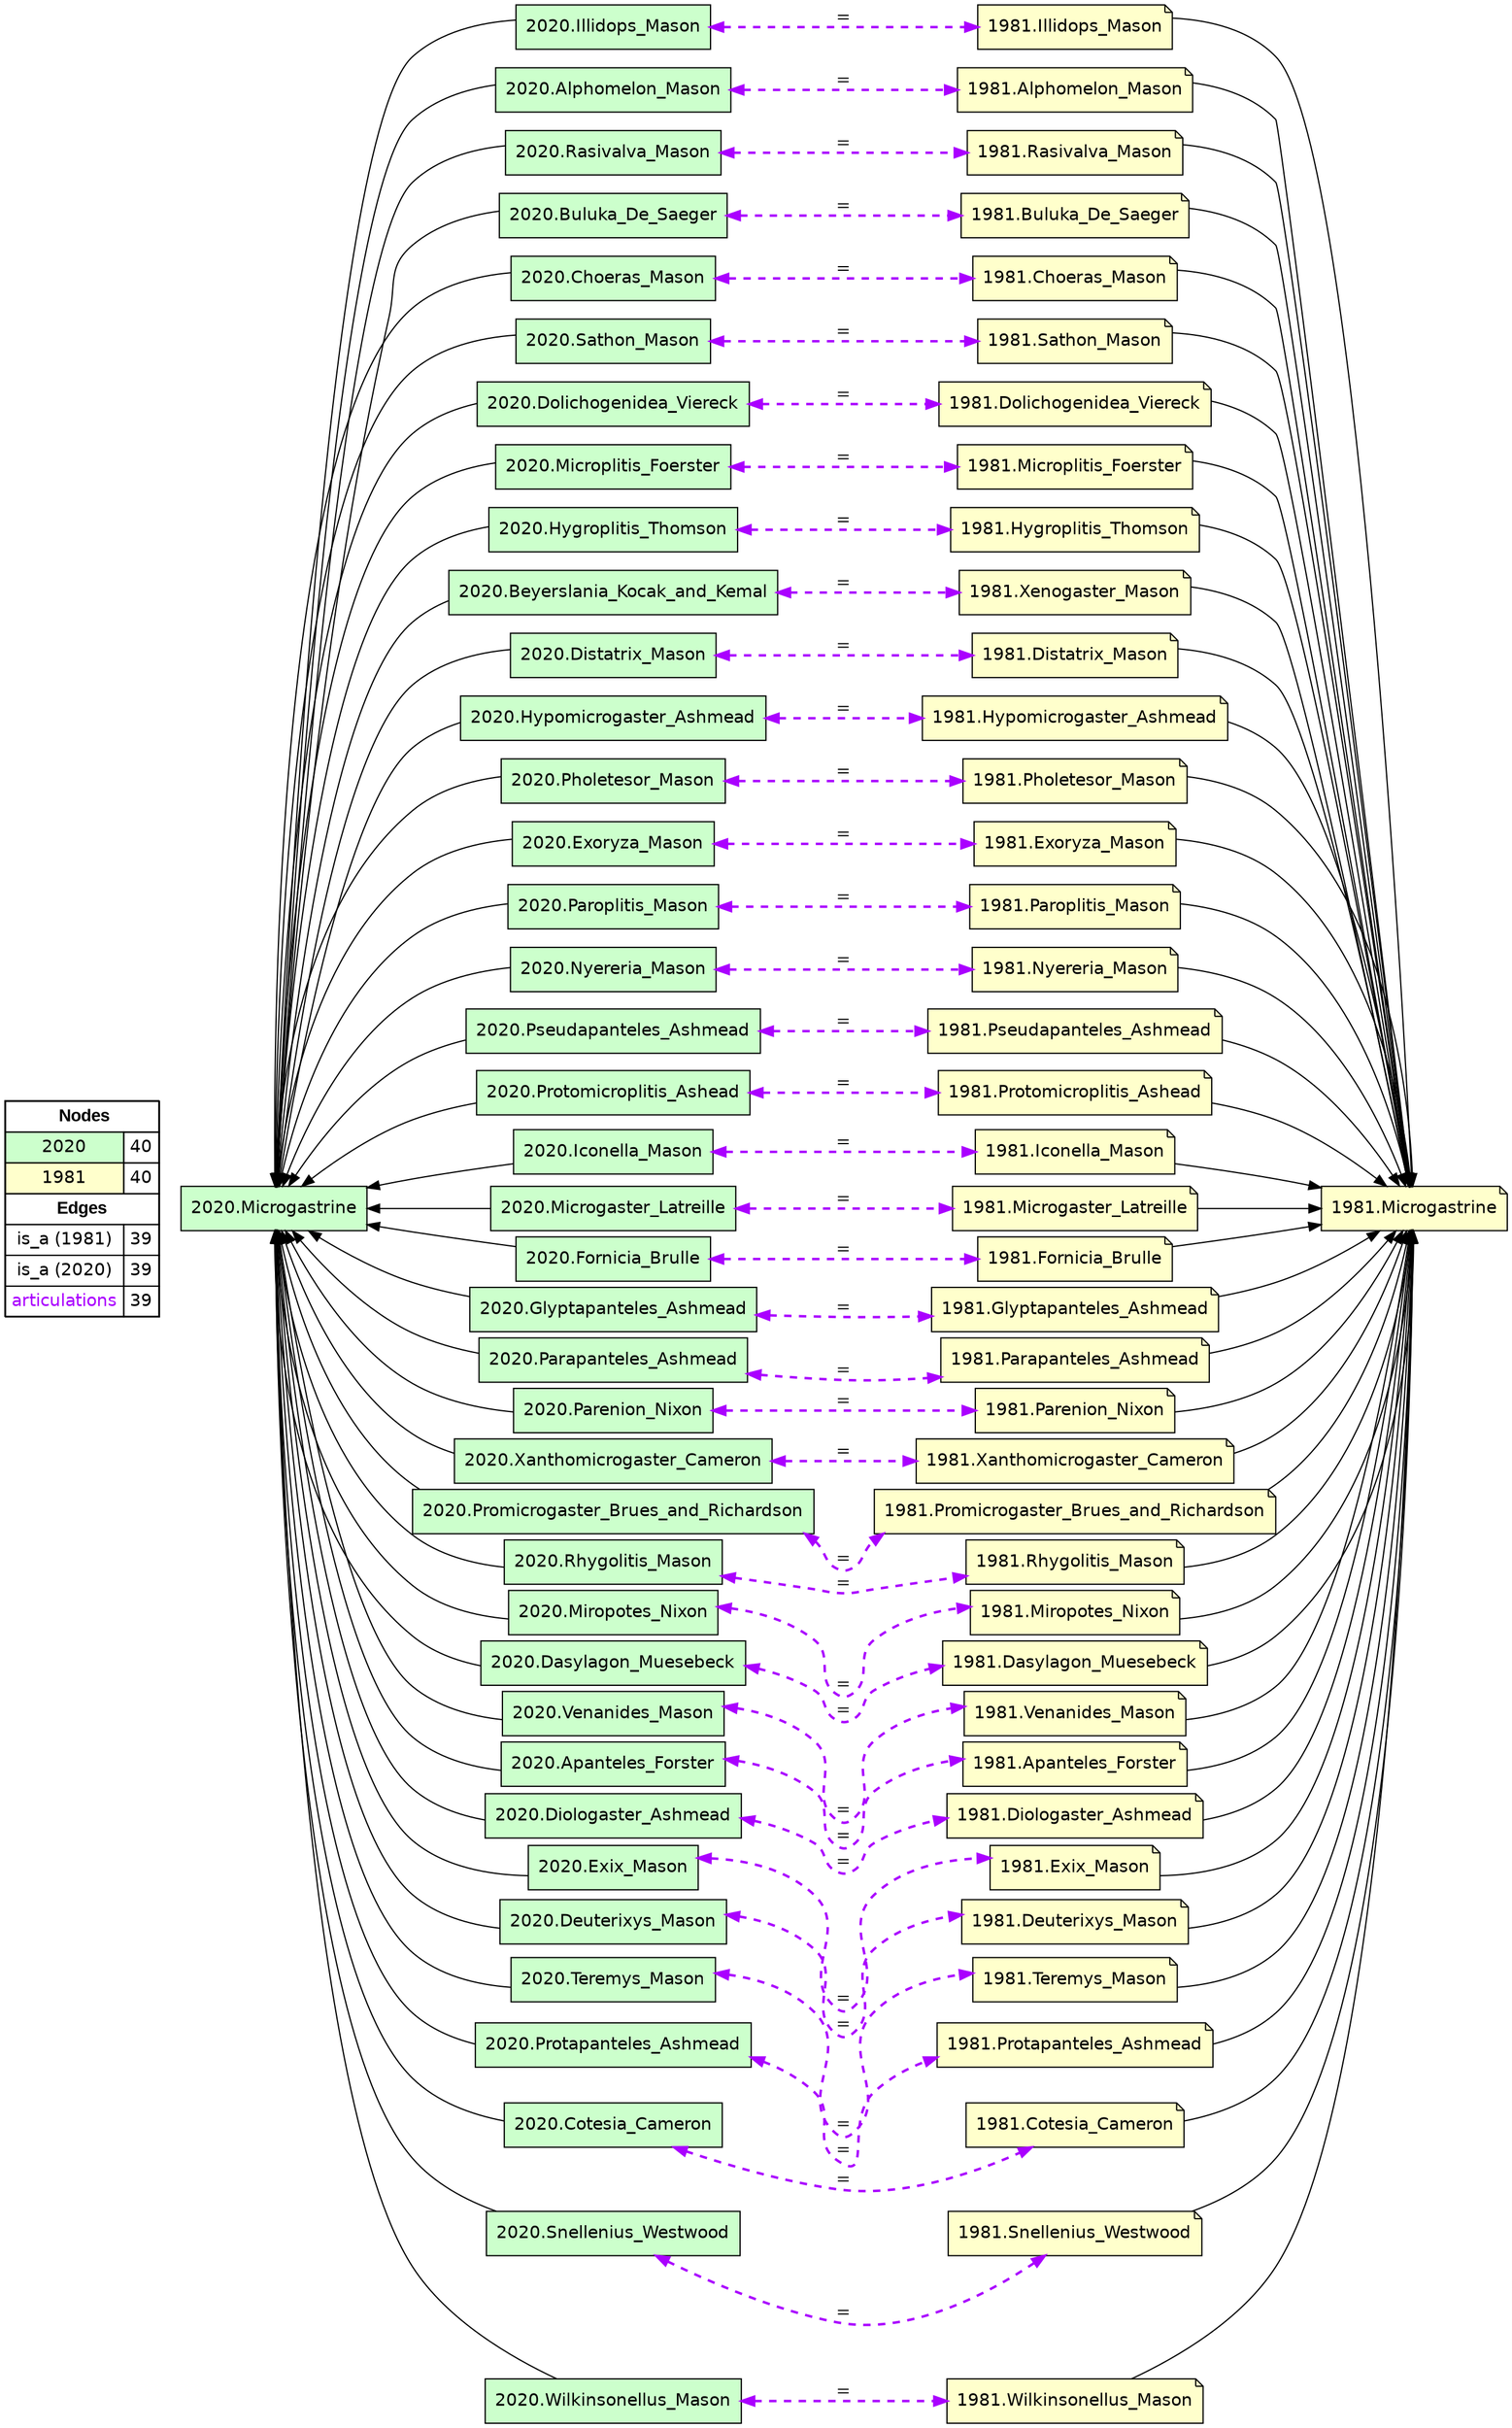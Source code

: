 digraph{
rankdir=LR
node[shape=circle style=filled fillcolor="#FFFFFF"] 
node[shape=box style=filled fillcolor="#CCFFCC" fontname="helvetica"] 
"2020.Illidops_Mason"
"2020.Alphomelon_Mason"
"2020.Rasivalva_Mason"
"2020.Buluka_De_Saeger"
"2020.Choeras_Mason"
"2020.Sathon_Mason"
"2020.Dolichogenidea_Viereck"
"2020.Microplitis_Foerster"
"2020.Hygroplitis_Thomson"
"2020.Beyerslania_Kocak_and_Kemal"
"2020.Distatrix_Mason"
"2020.Hypomicrogaster_Ashmead"
"2020.Pholetesor_Mason"
"2020.Exoryza_Mason"
"2020.Microgastrine"
"2020.Paroplitis_Mason"
"2020.Nyereria_Mason"
"2020.Pseudapanteles_Ashmead"
"2020.Protomicroplitis_Ashead"
"2020.Iconella_Mason"
"2020.Microgaster_Latreille"
"2020.Fornicia_Brulle"
"2020.Glyptapanteles_Ashmead"
"2020.Parapanteles_Ashmead"
"2020.Parenion_Nixon"
"2020.Xanthomicrogaster_Cameron"
"2020.Promicrogaster_Brues_and_Richardson"
"2020.Rhygolitis_Mason"
"2020.Miropotes_Nixon"
"2020.Dasylagon_Muesebeck"
"2020.Venanides_Mason"
"2020.Apanteles_Forster"
"2020.Diologaster_Ashmead"
"2020.Exix_Mason"
"2020.Deuterixys_Mason"
"2020.Teremys_Mason"
"2020.Protapanteles_Ashmead"
"2020.Cotesia_Cameron"
"2020.Snellenius_Westwood"
"2020.Wilkinsonellus_Mason"
node[shape=circle style=filled fillcolor="#FFFFFF"] 
node[shape=note style=filled fillcolor="#FFFFCC" fontname="helvetica"] 
"1981.Choeras_Mason"
"1981.Sathon_Mason"
"1981.Fornicia_Brulle"
"1981.Microgastrine"
"1981.Xenogaster_Mason"
"1981.Paroplitis_Mason"
"1981.Iconella_Mason"
"1981.Rhygolitis_Mason"
"1981.Protapanteles_Ashmead"
"1981.Dasylagon_Muesebeck"
"1981.Buluka_De_Saeger"
"1981.Parapanteles_Ashmead"
"1981.Cotesia_Cameron"
"1981.Xanthomicrogaster_Cameron"
"1981.Rasivalva_Mason"
"1981.Glyptapanteles_Ashmead"
"1981.Venanides_Mason"
"1981.Wilkinsonellus_Mason"
"1981.Hypomicrogaster_Ashmead"
"1981.Dolichogenidea_Viereck"
"1981.Nyereria_Mason"
"1981.Deuterixys_Mason"
"1981.Illidops_Mason"
"1981.Pholetesor_Mason"
"1981.Parenion_Nixon"
"1981.Teremys_Mason"
"1981.Protomicroplitis_Ashead"
"1981.Apanteles_Forster"
"1981.Microplitis_Foerster"
"1981.Exoryza_Mason"
"1981.Pseudapanteles_Ashmead"
"1981.Microgaster_Latreille"
"1981.Alphomelon_Mason"
"1981.Diologaster_Ashmead"
"1981.Snellenius_Westwood"
"1981.Promicrogaster_Brues_and_Richardson"
"1981.Hygroplitis_Thomson"
"1981.Distatrix_Mason"
"1981.Exix_Mason"
"1981.Miropotes_Nixon"
edge[style=solid color="#000000" constraint=true penwidth=1 dir=forward]
edge[style=solid color="#000000" constraint=true penwidth=1 dir=forward]
"1981.Iconella_Mason" -> "1981.Microgastrine"
"1981.Microplitis_Foerster" -> "1981.Microgastrine"
"1981.Alphomelon_Mason" -> "1981.Microgastrine"
"1981.Rasivalva_Mason" -> "1981.Microgastrine"
"1981.Paroplitis_Mason" -> "1981.Microgastrine"
"1981.Apanteles_Forster" -> "1981.Microgastrine"
"1981.Exoryza_Mason" -> "1981.Microgastrine"
"1981.Diologaster_Ashmead" -> "1981.Microgastrine"
"1981.Dolichogenidea_Viereck" -> "1981.Microgastrine"
"1981.Protomicroplitis_Ashead" -> "1981.Microgastrine"
"1981.Rhygolitis_Mason" -> "1981.Microgastrine"
"1981.Distatrix_Mason" -> "1981.Microgastrine"
"1981.Fornicia_Brulle" -> "1981.Microgastrine"
"1981.Cotesia_Cameron" -> "1981.Microgastrine"
"1981.Glyptapanteles_Ashmead" -> "1981.Microgastrine"
"1981.Choeras_Mason" -> "1981.Microgastrine"
"1981.Buluka_De_Saeger" -> "1981.Microgastrine"
"1981.Dasylagon_Muesebeck" -> "1981.Microgastrine"
"1981.Deuterixys_Mason" -> "1981.Microgastrine"
"1981.Sathon_Mason" -> "1981.Microgastrine"
"1981.Wilkinsonellus_Mason" -> "1981.Microgastrine"
"1981.Promicrogaster_Brues_and_Richardson" -> "1981.Microgastrine"
"1981.Microgaster_Latreille" -> "1981.Microgastrine"
"1981.Venanides_Mason" -> "1981.Microgastrine"
"1981.Protapanteles_Ashmead" -> "1981.Microgastrine"
"1981.Nyereria_Mason" -> "1981.Microgastrine"
"1981.Hypomicrogaster_Ashmead" -> "1981.Microgastrine"
"1981.Parenion_Nixon" -> "1981.Microgastrine"
"1981.Snellenius_Westwood" -> "1981.Microgastrine"
"1981.Exix_Mason" -> "1981.Microgastrine"
"1981.Illidops_Mason" -> "1981.Microgastrine"
"1981.Xanthomicrogaster_Cameron" -> "1981.Microgastrine"
"1981.Pseudapanteles_Ashmead" -> "1981.Microgastrine"
"1981.Xenogaster_Mason" -> "1981.Microgastrine"
"1981.Teremys_Mason" -> "1981.Microgastrine"
"1981.Miropotes_Nixon" -> "1981.Microgastrine"
"1981.Parapanteles_Ashmead" -> "1981.Microgastrine"
"1981.Hygroplitis_Thomson" -> "1981.Microgastrine"
"1981.Pholetesor_Mason" -> "1981.Microgastrine"
edge[style=solid color="#000000" constraint=true penwidth=1 dir=forward]
edge[style=solid color="#000000" constraint=true penwidth=1 dir=forward]
"2020.Microgastrine" -> "2020.Distatrix_Mason" [dir=back]
"2020.Microgastrine" -> "2020.Microplitis_Foerster" [dir=back]
"2020.Microgastrine" -> "2020.Buluka_De_Saeger" [dir=back]
"2020.Microgastrine" -> "2020.Deuterixys_Mason" [dir=back]
"2020.Microgastrine" -> "2020.Miropotes_Nixon" [dir=back]
"2020.Microgastrine" -> "2020.Cotesia_Cameron" [dir=back]
"2020.Microgastrine" -> "2020.Exoryza_Mason" [dir=back]
"2020.Microgastrine" -> "2020.Pseudapanteles_Ashmead" [dir=back]
"2020.Microgastrine" -> "2020.Illidops_Mason" [dir=back]
"2020.Microgastrine" -> "2020.Sathon_Mason" [dir=back]
"2020.Microgastrine" -> "2020.Rhygolitis_Mason" [dir=back]
"2020.Microgastrine" -> "2020.Hygroplitis_Thomson" [dir=back]
"2020.Microgastrine" -> "2020.Apanteles_Forster" [dir=back]
"2020.Microgastrine" -> "2020.Alphomelon_Mason" [dir=back]
"2020.Microgastrine" -> "2020.Choeras_Mason" [dir=back]
"2020.Microgastrine" -> "2020.Beyerslania_Kocak_and_Kemal" [dir=back]
"2020.Microgastrine" -> "2020.Pholetesor_Mason" [dir=back]
"2020.Microgastrine" -> "2020.Dolichogenidea_Viereck" [dir=back]
"2020.Microgastrine" -> "2020.Microgaster_Latreille" [dir=back]
"2020.Microgastrine" -> "2020.Hypomicrogaster_Ashmead" [dir=back]
"2020.Microgastrine" -> "2020.Protomicroplitis_Ashead" [dir=back]
"2020.Microgastrine" -> "2020.Diologaster_Ashmead" [dir=back]
"2020.Microgastrine" -> "2020.Rasivalva_Mason" [dir=back]
"2020.Microgastrine" -> "2020.Parapanteles_Ashmead" [dir=back]
"2020.Microgastrine" -> "2020.Xanthomicrogaster_Cameron" [dir=back]
"2020.Microgastrine" -> "2020.Teremys_Mason" [dir=back]
"2020.Microgastrine" -> "2020.Venanides_Mason" [dir=back]
"2020.Microgastrine" -> "2020.Promicrogaster_Brues_and_Richardson" [dir=back]
"2020.Microgastrine" -> "2020.Wilkinsonellus_Mason" [dir=back]
"2020.Microgastrine" -> "2020.Snellenius_Westwood" [dir=back]
"2020.Microgastrine" -> "2020.Paroplitis_Mason" [dir=back]
"2020.Microgastrine" -> "2020.Glyptapanteles_Ashmead" [dir=back]
"2020.Microgastrine" -> "2020.Exix_Mason" [dir=back]
"2020.Microgastrine" -> "2020.Fornicia_Brulle" [dir=back]
"2020.Microgastrine" -> "2020.Nyereria_Mason" [dir=back]
"2020.Microgastrine" -> "2020.Parenion_Nixon" [dir=back]
"2020.Microgastrine" -> "2020.Protapanteles_Ashmead" [dir=back]
"2020.Microgastrine" -> "2020.Iconella_Mason" [dir=back]
"2020.Microgastrine" -> "2020.Dasylagon_Muesebeck" [dir=back]
edge[style=solid color="#000000" constraint=true penwidth=1 dir=forward]
edge[style=dashed color="#AA00FF" constraint=true penwidth=2 dir=both]
"2020.Dolichogenidea_Viereck" -> "1981.Dolichogenidea_Viereck" [label="="]
"2020.Parapanteles_Ashmead" -> "1981.Parapanteles_Ashmead" [label="="]
"2020.Microplitis_Foerster" -> "1981.Microplitis_Foerster" [label="="]
"2020.Snellenius_Westwood" -> "1981.Snellenius_Westwood" [label="="]
"2020.Teremys_Mason" -> "1981.Teremys_Mason" [label="="]
"2020.Parenion_Nixon" -> "1981.Parenion_Nixon" [label="="]
"2020.Microgaster_Latreille" -> "1981.Microgaster_Latreille" [label="="]
"2020.Hygroplitis_Thomson" -> "1981.Hygroplitis_Thomson" [label="="]
"2020.Protapanteles_Ashmead" -> "1981.Protapanteles_Ashmead" [label="="]
"2020.Iconella_Mason" -> "1981.Iconella_Mason" [label="="]
"2020.Venanides_Mason" -> "1981.Venanides_Mason" [label="="]
"2020.Buluka_De_Saeger" -> "1981.Buluka_De_Saeger" [label="="]
"2020.Protomicroplitis_Ashead" -> "1981.Protomicroplitis_Ashead" [label="="]
"2020.Beyerslania_Kocak_and_Kemal" -> "1981.Xenogaster_Mason" [label="="]
"2020.Paroplitis_Mason" -> "1981.Paroplitis_Mason" [label="="]
"2020.Wilkinsonellus_Mason" -> "1981.Wilkinsonellus_Mason" [label="="]
"2020.Promicrogaster_Brues_and_Richardson" -> "1981.Promicrogaster_Brues_and_Richardson" [label="="]
"2020.Illidops_Mason" -> "1981.Illidops_Mason" [label="="]
"2020.Nyereria_Mason" -> "1981.Nyereria_Mason" [label="="]
"2020.Apanteles_Forster" -> "1981.Apanteles_Forster" [label="="]
"2020.Choeras_Mason" -> "1981.Choeras_Mason" [label="="]
"2020.Pseudapanteles_Ashmead" -> "1981.Pseudapanteles_Ashmead" [label="="]
"2020.Pholetesor_Mason" -> "1981.Pholetesor_Mason" [label="="]
"2020.Exoryza_Mason" -> "1981.Exoryza_Mason" [label="="]
"2020.Hypomicrogaster_Ashmead" -> "1981.Hypomicrogaster_Ashmead" [label="="]
"2020.Glyptapanteles_Ashmead" -> "1981.Glyptapanteles_Ashmead" [label="="]
"2020.Exix_Mason" -> "1981.Exix_Mason" [label="="]
"2020.Diologaster_Ashmead" -> "1981.Diologaster_Ashmead" [label="="]
"2020.Distatrix_Mason" -> "1981.Distatrix_Mason" [label="="]
"2020.Miropotes_Nixon" -> "1981.Miropotes_Nixon" [label="="]
"2020.Deuterixys_Mason" -> "1981.Deuterixys_Mason" [label="="]
"2020.Fornicia_Brulle" -> "1981.Fornicia_Brulle" [label="="]
"2020.Cotesia_Cameron" -> "1981.Cotesia_Cameron" [label="="]
"2020.Sathon_Mason" -> "1981.Sathon_Mason" [label="="]
"2020.Xanthomicrogaster_Cameron" -> "1981.Xanthomicrogaster_Cameron" [label="="]
"2020.Rasivalva_Mason" -> "1981.Rasivalva_Mason" [label="="]
"2020.Alphomelon_Mason" -> "1981.Alphomelon_Mason" [label="="]
"2020.Dasylagon_Muesebeck" -> "1981.Dasylagon_Muesebeck" [label="="]
"2020.Rhygolitis_Mason" -> "1981.Rhygolitis_Mason" [label="="]
node[shape=box] 
{rank=source Legend [fillcolor= white margin=0 label=< 
 <TABLE BORDER="0" CELLBORDER="1" CELLSPACING="0" CELLPADDING="4"> 
<TR> <TD COLSPAN="2"><font face="Arial Black"> Nodes</font></TD> </TR> 
<TR> 
 <TD bgcolor="#CCFFCC" fontname="helvetica">2020</TD> 
 <TD>40</TD> 
 </TR> 
<TR> 
 <TD bgcolor="#FFFFCC" fontname="helvetica">1981</TD> 
 <TD>40</TD> 
 </TR> 
<TR> <TD COLSPAN="2"><font face = "Arial Black"> Edges </font></TD> </TR> 
<TR> 
 <TD><font color ="#000000">is_a (1981)</font></TD><TD>39</TD>
</TR>
<TR> 
 <TD><font color ="#000000">is_a (2020)</font></TD><TD>39</TD>
</TR>
<TR> 
 <TD><font color ="#AA00FF">articulations</font></TD><TD>39</TD>
</TR>
</TABLE> 
 >] } 
}